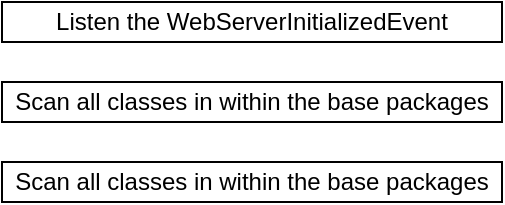 <mxfile version="21.6.5" type="github">
  <diagram name="第 1 页" id="5EeTXoFenc_YiNX9l1NI">
    <mxGraphModel dx="988" dy="535" grid="1" gridSize="10" guides="1" tooltips="1" connect="1" arrows="1" fold="1" page="1" pageScale="1" pageWidth="827" pageHeight="1169" math="0" shadow="0">
      <root>
        <mxCell id="0" />
        <mxCell id="1" parent="0" />
        <mxCell id="MFsD-34qDo7G34yyTd13-1" value="Listen the&amp;nbsp;WebServerInitializedEvent" style="rounded=0;whiteSpace=wrap;html=1;" vertex="1" parent="1">
          <mxGeometry x="110" y="90" width="250" height="20" as="geometry" />
        </mxCell>
        <mxCell id="MFsD-34qDo7G34yyTd13-4" value="Scan all classes in within the base packages" style="rounded=0;whiteSpace=wrap;html=1;" vertex="1" parent="1">
          <mxGeometry x="110" y="130" width="250" height="20" as="geometry" />
        </mxCell>
        <mxCell id="MFsD-34qDo7G34yyTd13-5" value="Scan all classes in within the base packages" style="rounded=0;whiteSpace=wrap;html=1;" vertex="1" parent="1">
          <mxGeometry x="110" y="170" width="250" height="20" as="geometry" />
        </mxCell>
      </root>
    </mxGraphModel>
  </diagram>
</mxfile>
